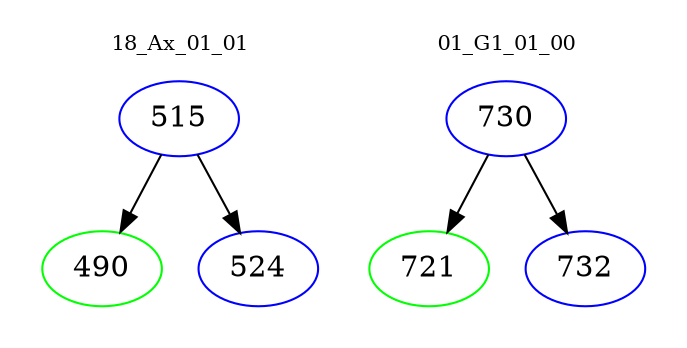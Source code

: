 digraph{
subgraph cluster_0 {
color = white
label = "18_Ax_01_01";
fontsize=10;
T0_515 [label="515", color="blue"]
T0_515 -> T0_490 [color="black"]
T0_490 [label="490", color="green"]
T0_515 -> T0_524 [color="black"]
T0_524 [label="524", color="blue"]
}
subgraph cluster_1 {
color = white
label = "01_G1_01_00";
fontsize=10;
T1_730 [label="730", color="blue"]
T1_730 -> T1_721 [color="black"]
T1_721 [label="721", color="green"]
T1_730 -> T1_732 [color="black"]
T1_732 [label="732", color="blue"]
}
}
